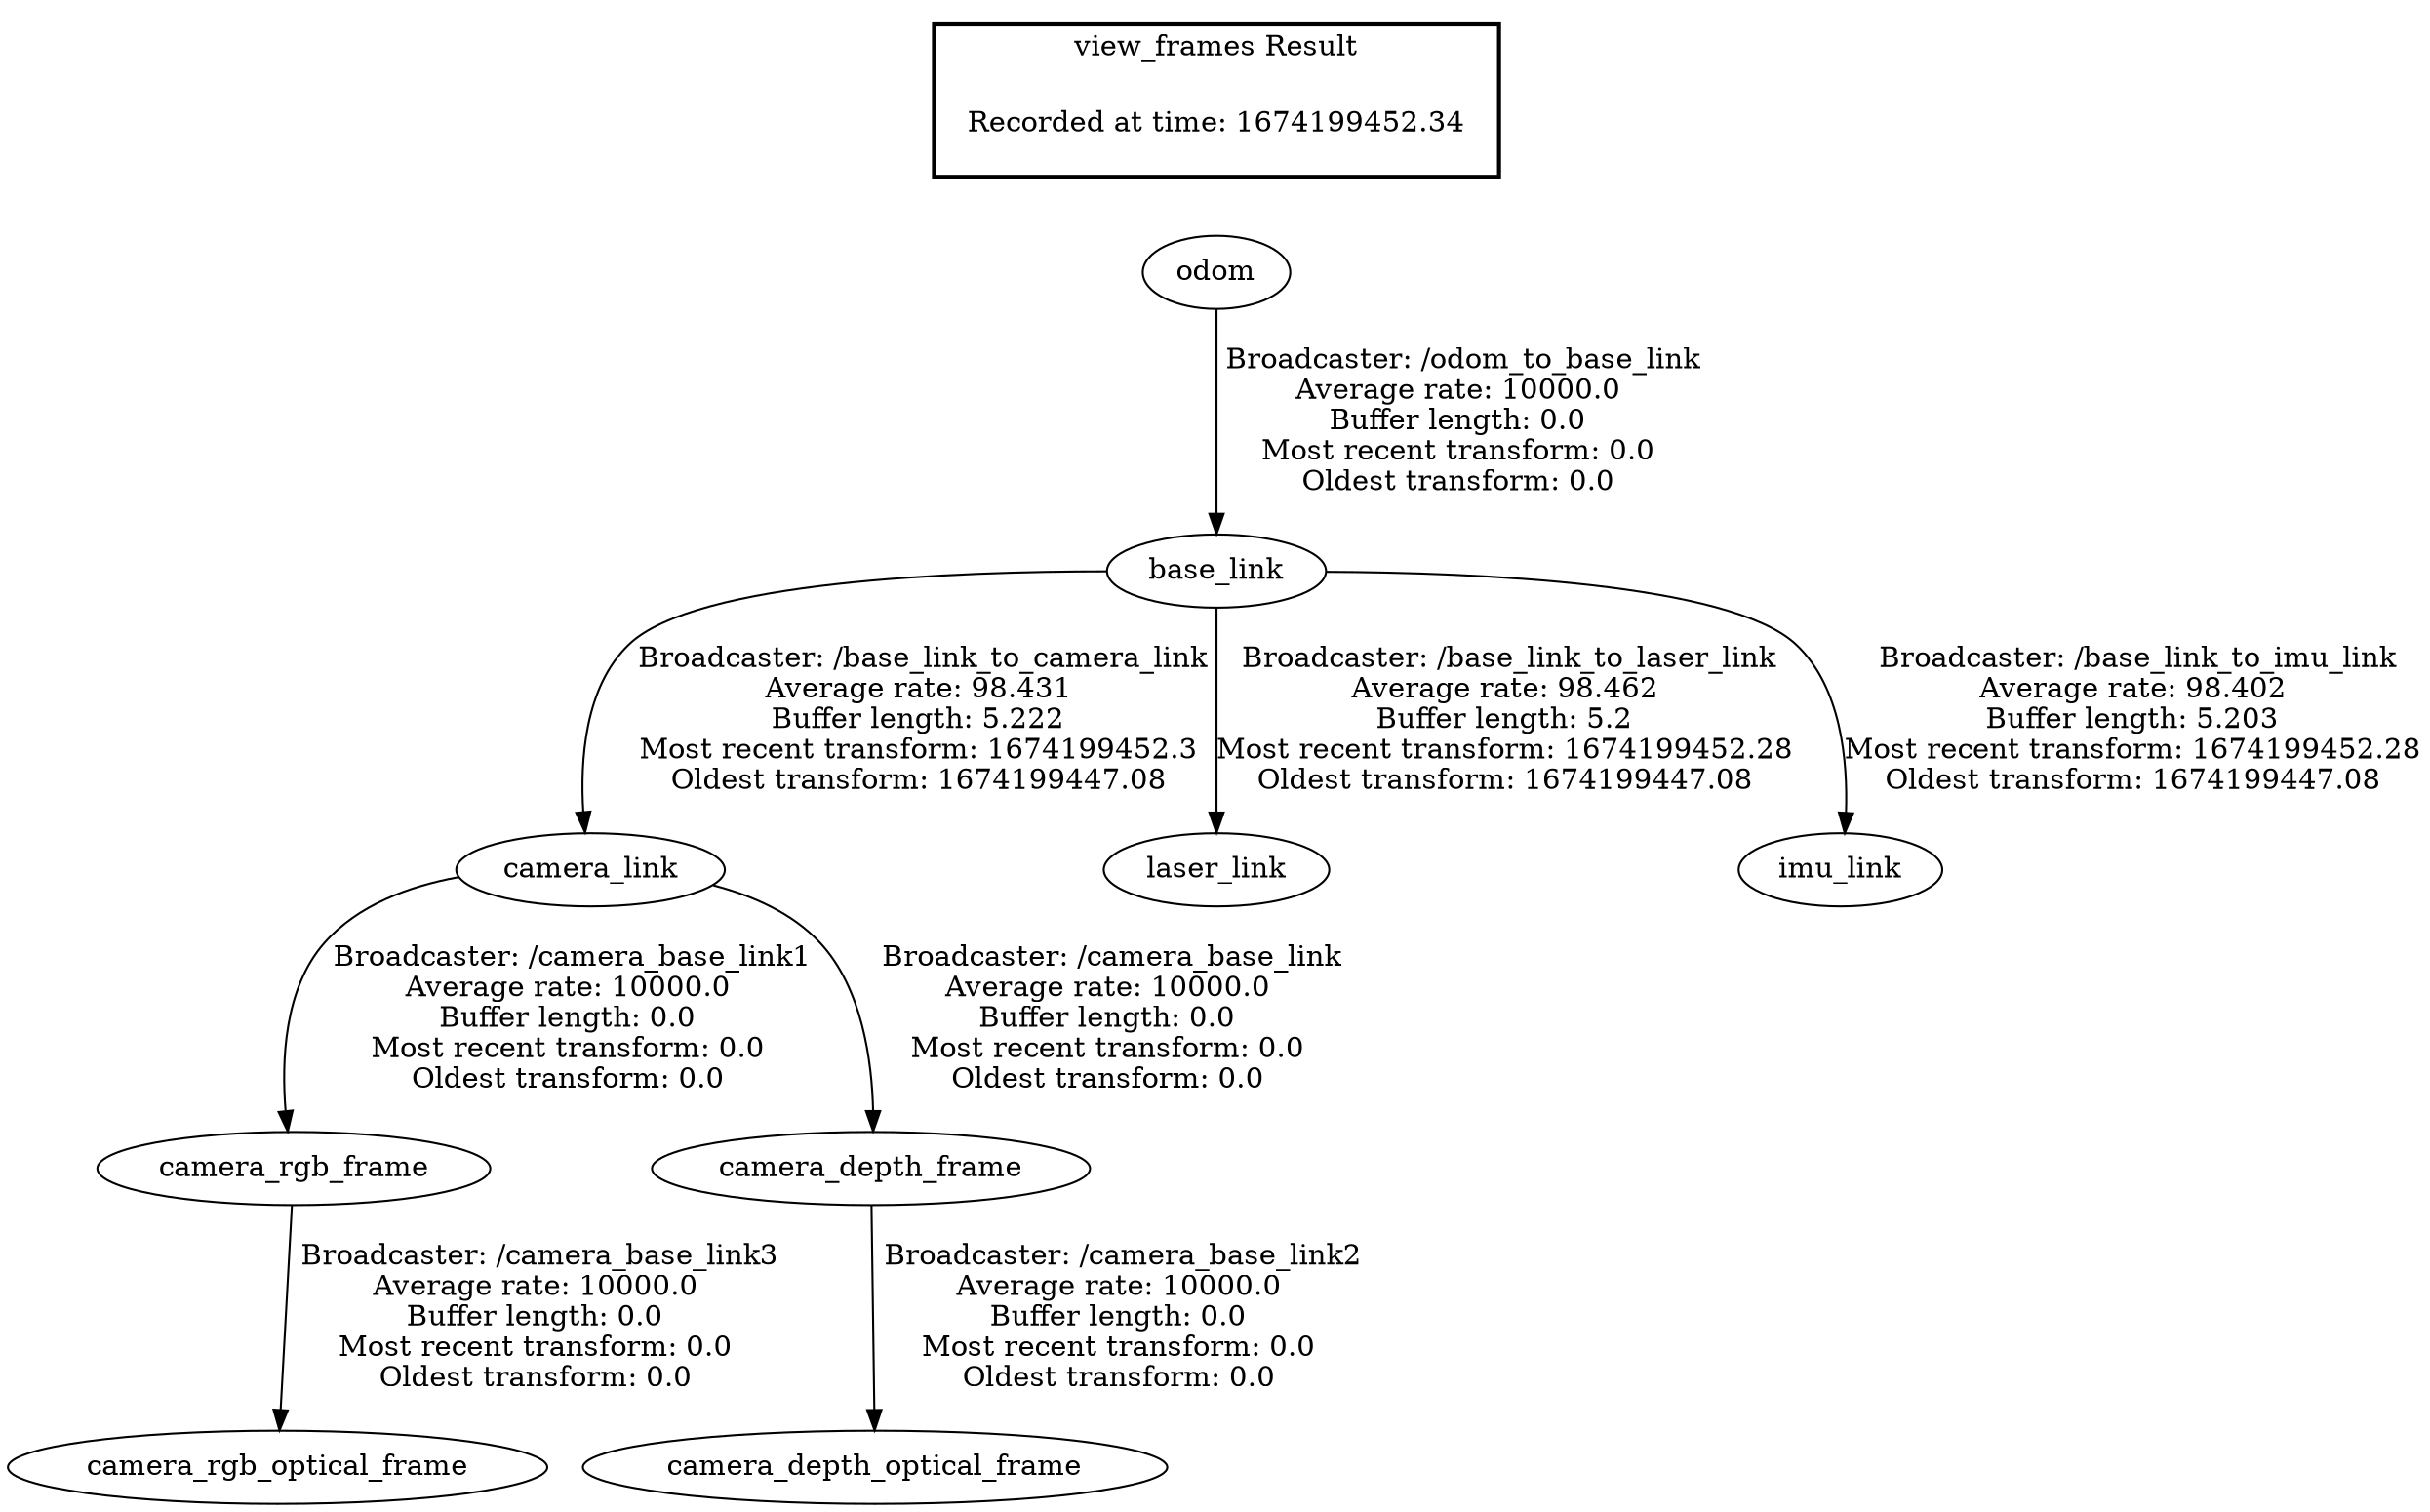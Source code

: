 digraph G {
"camera_rgb_frame" -> "camera_rgb_optical_frame"[label=" Broadcaster: /camera_base_link3\nAverage rate: 10000.0\nBuffer length: 0.0\nMost recent transform: 0.0\nOldest transform: 0.0\n"];
"camera_link" -> "camera_rgb_frame"[label=" Broadcaster: /camera_base_link1\nAverage rate: 10000.0\nBuffer length: 0.0\nMost recent transform: 0.0\nOldest transform: 0.0\n"];
"base_link" -> "laser_link"[label=" Broadcaster: /base_link_to_laser_link\nAverage rate: 98.462\nBuffer length: 5.2\nMost recent transform: 1674199452.28\nOldest transform: 1674199447.08\n"];
"camera_link" -> "camera_depth_frame"[label=" Broadcaster: /camera_base_link\nAverage rate: 10000.0\nBuffer length: 0.0\nMost recent transform: 0.0\nOldest transform: 0.0\n"];
"base_link" -> "imu_link"[label=" Broadcaster: /base_link_to_imu_link\nAverage rate: 98.402\nBuffer length: 5.203\nMost recent transform: 1674199452.28\nOldest transform: 1674199447.08\n"];
"odom" -> "base_link"[label=" Broadcaster: /odom_to_base_link\nAverage rate: 10000.0\nBuffer length: 0.0\nMost recent transform: 0.0\nOldest transform: 0.0\n"];
"camera_depth_frame" -> "camera_depth_optical_frame"[label=" Broadcaster: /camera_base_link2\nAverage rate: 10000.0\nBuffer length: 0.0\nMost recent transform: 0.0\nOldest transform: 0.0\n"];
"base_link" -> "camera_link"[label=" Broadcaster: /base_link_to_camera_link\nAverage rate: 98.431\nBuffer length: 5.222\nMost recent transform: 1674199452.3\nOldest transform: 1674199447.08\n"];
edge [style=invis];
 subgraph cluster_legend { style=bold; color=black; label ="view_frames Result";
"Recorded at time: 1674199452.34"[ shape=plaintext ] ;
}->"odom";
}